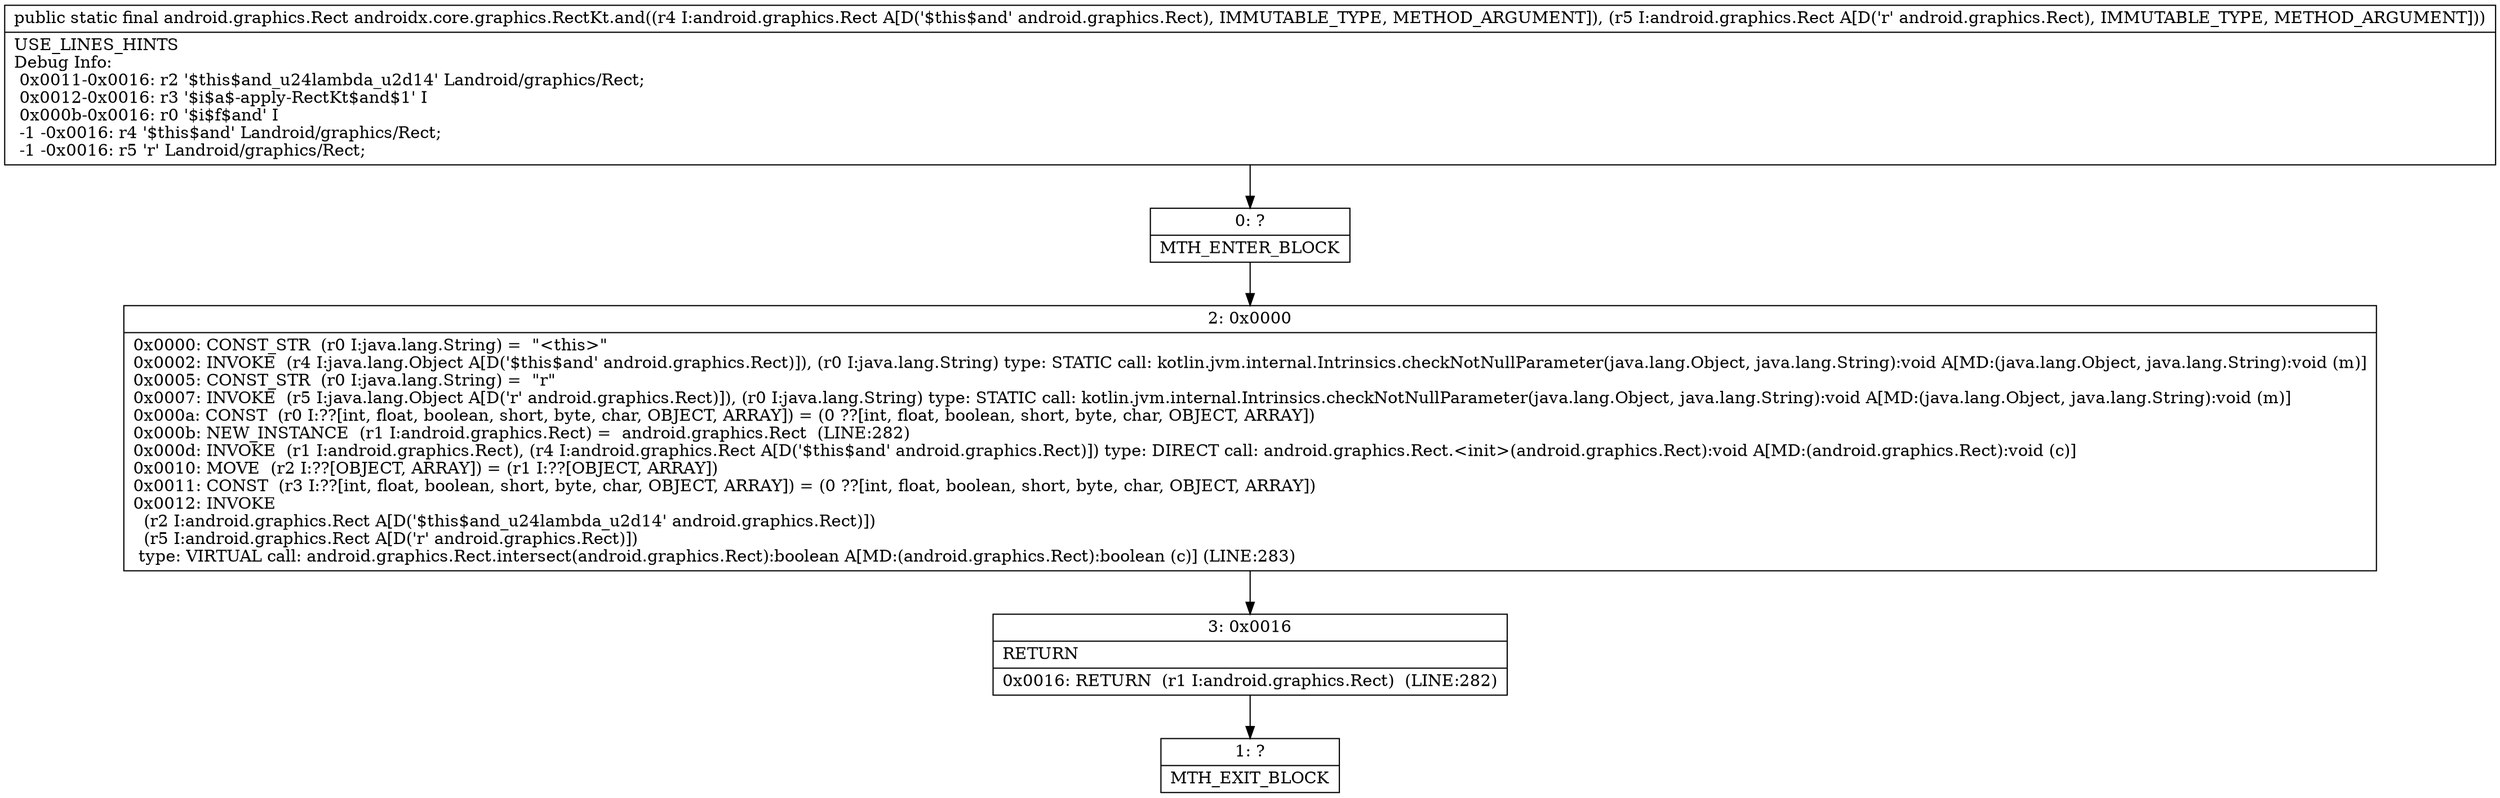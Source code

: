 digraph "CFG forandroidx.core.graphics.RectKt.and(Landroid\/graphics\/Rect;Landroid\/graphics\/Rect;)Landroid\/graphics\/Rect;" {
Node_0 [shape=record,label="{0\:\ ?|MTH_ENTER_BLOCK\l}"];
Node_2 [shape=record,label="{2\:\ 0x0000|0x0000: CONST_STR  (r0 I:java.lang.String) =  \"\<this\>\" \l0x0002: INVOKE  (r4 I:java.lang.Object A[D('$this$and' android.graphics.Rect)]), (r0 I:java.lang.String) type: STATIC call: kotlin.jvm.internal.Intrinsics.checkNotNullParameter(java.lang.Object, java.lang.String):void A[MD:(java.lang.Object, java.lang.String):void (m)]\l0x0005: CONST_STR  (r0 I:java.lang.String) =  \"r\" \l0x0007: INVOKE  (r5 I:java.lang.Object A[D('r' android.graphics.Rect)]), (r0 I:java.lang.String) type: STATIC call: kotlin.jvm.internal.Intrinsics.checkNotNullParameter(java.lang.Object, java.lang.String):void A[MD:(java.lang.Object, java.lang.String):void (m)]\l0x000a: CONST  (r0 I:??[int, float, boolean, short, byte, char, OBJECT, ARRAY]) = (0 ??[int, float, boolean, short, byte, char, OBJECT, ARRAY]) \l0x000b: NEW_INSTANCE  (r1 I:android.graphics.Rect) =  android.graphics.Rect  (LINE:282)\l0x000d: INVOKE  (r1 I:android.graphics.Rect), (r4 I:android.graphics.Rect A[D('$this$and' android.graphics.Rect)]) type: DIRECT call: android.graphics.Rect.\<init\>(android.graphics.Rect):void A[MD:(android.graphics.Rect):void (c)]\l0x0010: MOVE  (r2 I:??[OBJECT, ARRAY]) = (r1 I:??[OBJECT, ARRAY]) \l0x0011: CONST  (r3 I:??[int, float, boolean, short, byte, char, OBJECT, ARRAY]) = (0 ??[int, float, boolean, short, byte, char, OBJECT, ARRAY]) \l0x0012: INVOKE  \l  (r2 I:android.graphics.Rect A[D('$this$and_u24lambda_u2d14' android.graphics.Rect)])\l  (r5 I:android.graphics.Rect A[D('r' android.graphics.Rect)])\l type: VIRTUAL call: android.graphics.Rect.intersect(android.graphics.Rect):boolean A[MD:(android.graphics.Rect):boolean (c)] (LINE:283)\l}"];
Node_3 [shape=record,label="{3\:\ 0x0016|RETURN\l|0x0016: RETURN  (r1 I:android.graphics.Rect)  (LINE:282)\l}"];
Node_1 [shape=record,label="{1\:\ ?|MTH_EXIT_BLOCK\l}"];
MethodNode[shape=record,label="{public static final android.graphics.Rect androidx.core.graphics.RectKt.and((r4 I:android.graphics.Rect A[D('$this$and' android.graphics.Rect), IMMUTABLE_TYPE, METHOD_ARGUMENT]), (r5 I:android.graphics.Rect A[D('r' android.graphics.Rect), IMMUTABLE_TYPE, METHOD_ARGUMENT]))  | USE_LINES_HINTS\lDebug Info:\l  0x0011\-0x0016: r2 '$this$and_u24lambda_u2d14' Landroid\/graphics\/Rect;\l  0x0012\-0x0016: r3 '$i$a$\-apply\-RectKt$and$1' I\l  0x000b\-0x0016: r0 '$i$f$and' I\l  \-1 \-0x0016: r4 '$this$and' Landroid\/graphics\/Rect;\l  \-1 \-0x0016: r5 'r' Landroid\/graphics\/Rect;\l}"];
MethodNode -> Node_0;Node_0 -> Node_2;
Node_2 -> Node_3;
Node_3 -> Node_1;
}

